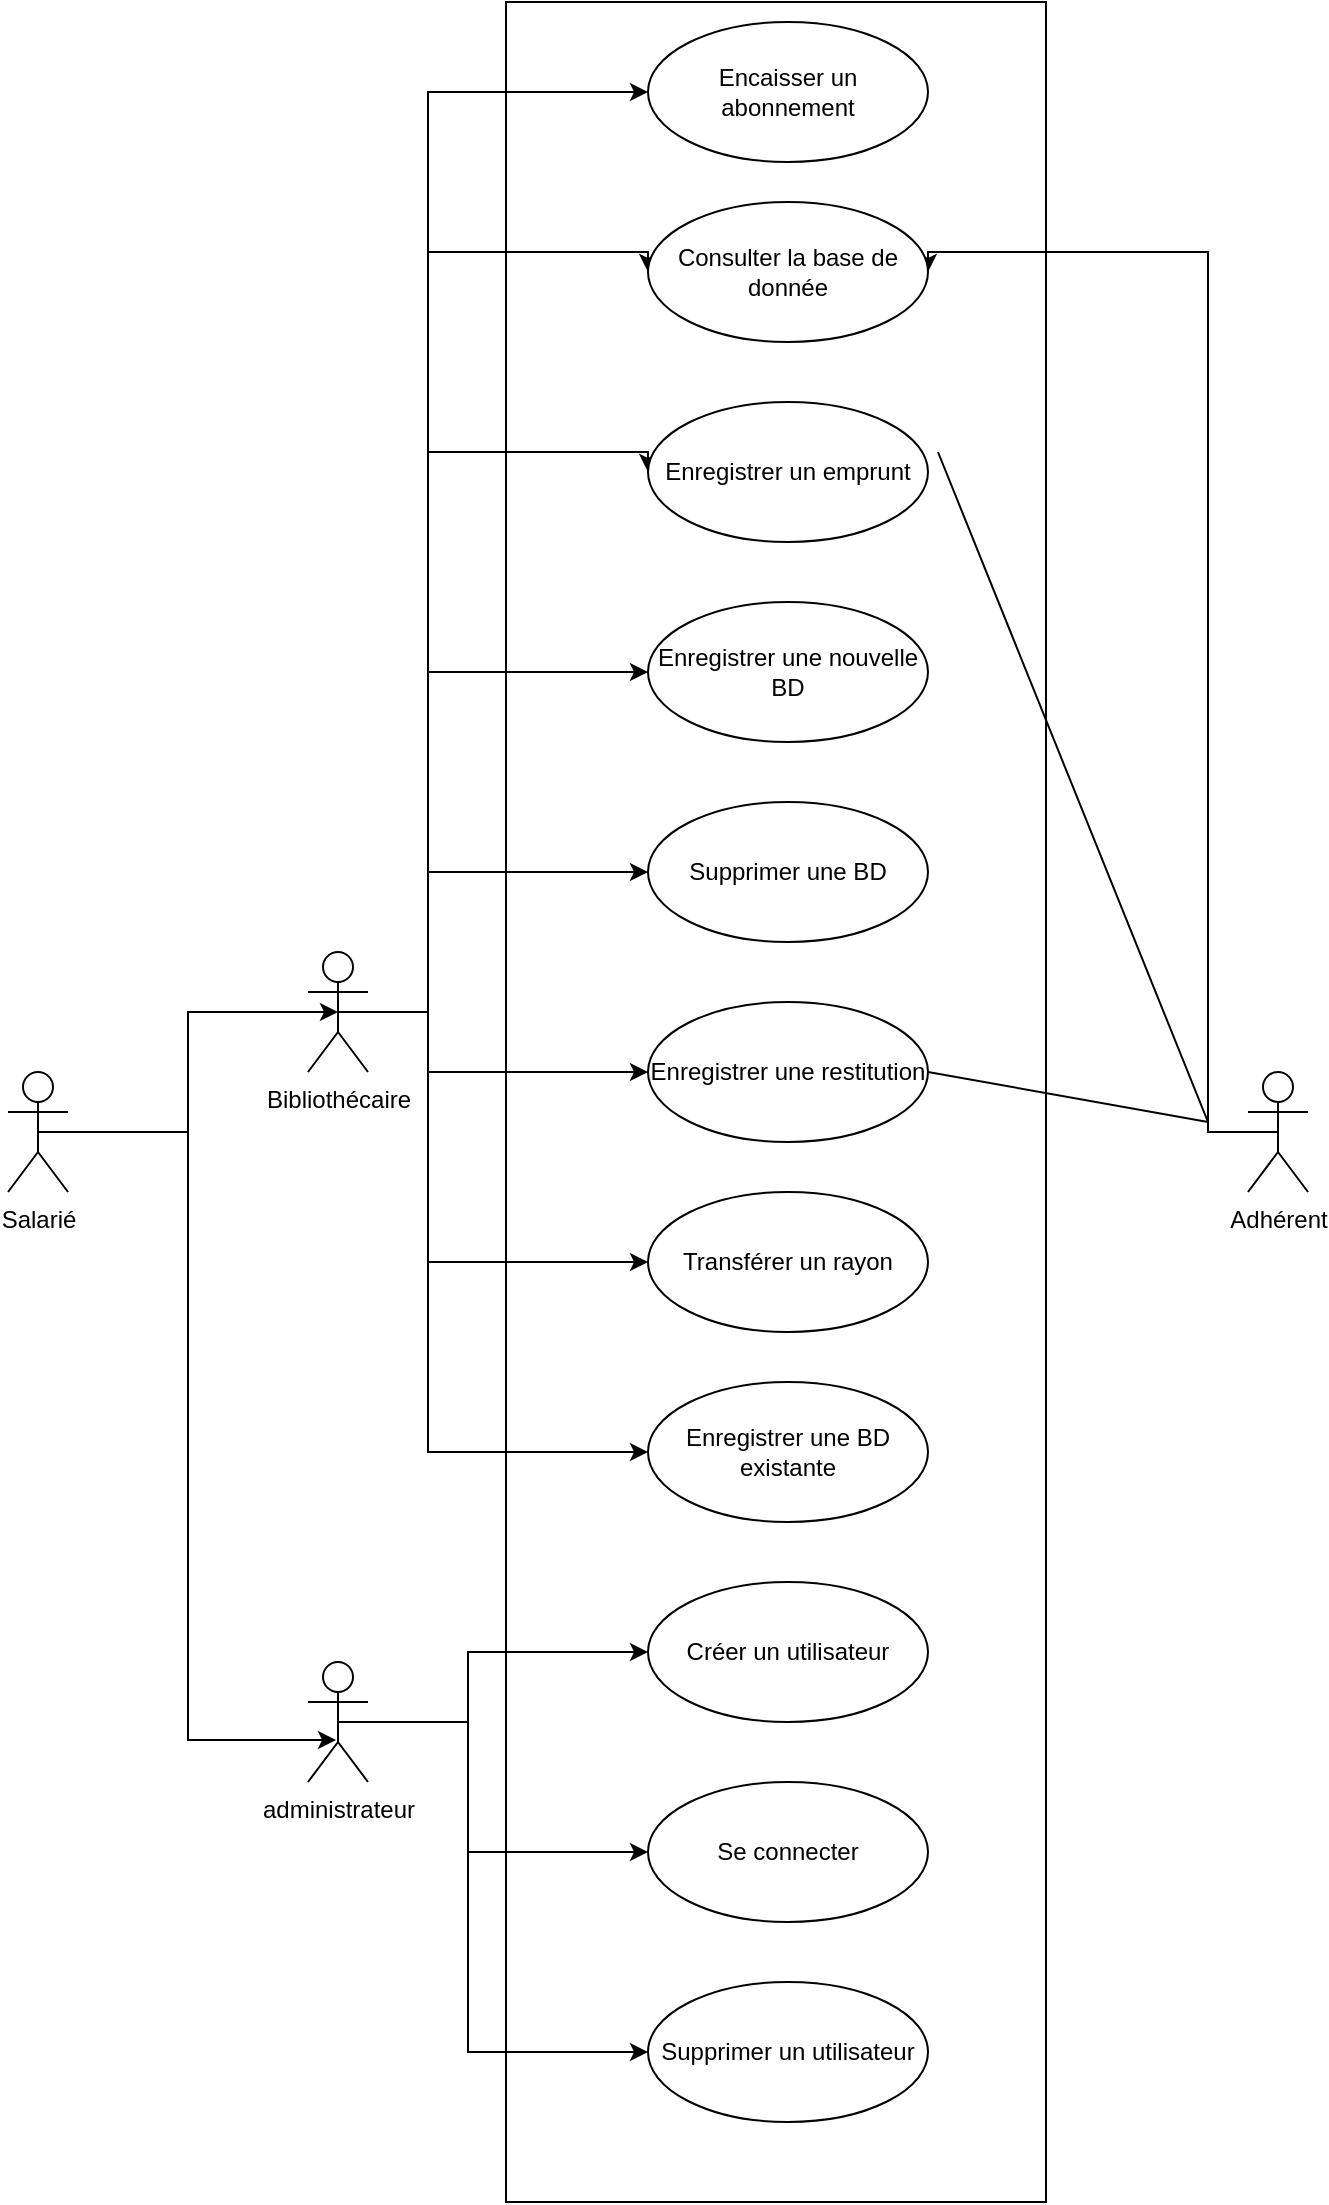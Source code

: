 <mxfile>
    <diagram id="nst7ozcH5xxoRsP0N_HO" name="Page-1">
        <mxGraphModel dx="1118" dy="1975" grid="1" gridSize="10" guides="1" tooltips="1" connect="1" arrows="1" fold="1" page="1" pageScale="1" pageWidth="827" pageHeight="1169" math="0" shadow="0">
            <root>
                <mxCell id="0"/>
                <mxCell id="1" parent="0"/>
                <mxCell id="9" value="" style="verticalLabelPosition=bottom;verticalAlign=top;html=1;shape=mxgraph.basic.rect;fillColor2=none;strokeWidth=1;size=20;indent=5;" parent="1" vertex="1">
                    <mxGeometry x="279" y="-10" width="270" height="1100" as="geometry"/>
                </mxCell>
                <mxCell id="37" style="edgeStyle=orthogonalEdgeStyle;rounded=0;orthogonalLoop=1;jettySize=auto;html=1;exitX=0.5;exitY=0.5;exitDx=0;exitDy=0;exitPerimeter=0;entryX=0.5;entryY=0.5;entryDx=0;entryDy=0;entryPerimeter=0;" parent="1" source="10" target="11" edge="1">
                    <mxGeometry relative="1" as="geometry"/>
                </mxCell>
                <mxCell id="38" style="edgeStyle=orthogonalEdgeStyle;rounded=0;orthogonalLoop=1;jettySize=auto;html=1;exitX=0.5;exitY=0.5;exitDx=0;exitDy=0;exitPerimeter=0;entryX=0.467;entryY=0.65;entryDx=0;entryDy=0;entryPerimeter=0;" parent="1" source="10" target="12" edge="1">
                    <mxGeometry relative="1" as="geometry">
                        <Array as="points">
                            <mxPoint x="120" y="555"/>
                            <mxPoint x="120" y="859"/>
                        </Array>
                    </mxGeometry>
                </mxCell>
                <mxCell id="10" value="Salarié" style="shape=umlActor;verticalLabelPosition=bottom;verticalAlign=top;html=1;" parent="1" vertex="1">
                    <mxGeometry x="30" y="525" width="30" height="60" as="geometry"/>
                </mxCell>
                <mxCell id="30" style="edgeStyle=orthogonalEdgeStyle;rounded=0;orthogonalLoop=1;jettySize=auto;html=1;exitX=0.5;exitY=0.5;exitDx=0;exitDy=0;exitPerimeter=0;entryX=0;entryY=0.5;entryDx=0;entryDy=0;" parent="1" source="11" target="20" edge="1">
                    <mxGeometry relative="1" as="geometry">
                        <Array as="points">
                            <mxPoint x="240" y="495"/>
                            <mxPoint x="240" y="115"/>
                        </Array>
                    </mxGeometry>
                </mxCell>
                <mxCell id="31" style="edgeStyle=orthogonalEdgeStyle;rounded=0;orthogonalLoop=1;jettySize=auto;html=1;exitX=0.5;exitY=0.5;exitDx=0;exitDy=0;exitPerimeter=0;entryX=0;entryY=0.5;entryDx=0;entryDy=0;" parent="1" source="11" target="19" edge="1">
                    <mxGeometry relative="1" as="geometry">
                        <Array as="points">
                            <mxPoint x="240" y="495"/>
                            <mxPoint x="240" y="215"/>
                        </Array>
                    </mxGeometry>
                </mxCell>
                <mxCell id="32" style="edgeStyle=orthogonalEdgeStyle;rounded=0;orthogonalLoop=1;jettySize=auto;html=1;exitX=0.5;exitY=0.5;exitDx=0;exitDy=0;exitPerimeter=0;entryX=0;entryY=0.5;entryDx=0;entryDy=0;" parent="1" source="11" target="14" edge="1">
                    <mxGeometry relative="1" as="geometry">
                        <Array as="points">
                            <mxPoint x="240" y="495"/>
                            <mxPoint x="240" y="325"/>
                        </Array>
                    </mxGeometry>
                </mxCell>
                <mxCell id="33" style="edgeStyle=orthogonalEdgeStyle;rounded=0;orthogonalLoop=1;jettySize=auto;html=1;exitX=0.5;exitY=0.5;exitDx=0;exitDy=0;exitPerimeter=0;entryX=0;entryY=0.5;entryDx=0;entryDy=0;" parent="1" source="11" target="15" edge="1">
                    <mxGeometry relative="1" as="geometry">
                        <Array as="points">
                            <mxPoint x="240" y="495"/>
                            <mxPoint x="240" y="425"/>
                        </Array>
                    </mxGeometry>
                </mxCell>
                <mxCell id="34" style="edgeStyle=orthogonalEdgeStyle;rounded=0;orthogonalLoop=1;jettySize=auto;html=1;exitX=0.5;exitY=0.5;exitDx=0;exitDy=0;exitPerimeter=0;" parent="1" source="11" target="16" edge="1">
                    <mxGeometry relative="1" as="geometry">
                        <Array as="points">
                            <mxPoint x="240" y="495"/>
                            <mxPoint x="240" y="525"/>
                        </Array>
                    </mxGeometry>
                </mxCell>
                <mxCell id="35" style="edgeStyle=orthogonalEdgeStyle;rounded=0;orthogonalLoop=1;jettySize=auto;html=1;exitX=0.5;exitY=0.5;exitDx=0;exitDy=0;exitPerimeter=0;entryX=0;entryY=0.5;entryDx=0;entryDy=0;" parent="1" source="11" target="21" edge="1">
                    <mxGeometry relative="1" as="geometry">
                        <Array as="points">
                            <mxPoint x="240" y="495"/>
                            <mxPoint x="240" y="620"/>
                        </Array>
                    </mxGeometry>
                </mxCell>
                <mxCell id="36" style="edgeStyle=orthogonalEdgeStyle;rounded=0;orthogonalLoop=1;jettySize=auto;html=1;exitX=0.5;exitY=0.5;exitDx=0;exitDy=0;exitPerimeter=0;entryX=0;entryY=0.5;entryDx=0;entryDy=0;" parent="1" source="11" target="24" edge="1">
                    <mxGeometry relative="1" as="geometry">
                        <Array as="points">
                            <mxPoint x="240" y="495"/>
                            <mxPoint x="240" y="715"/>
                        </Array>
                    </mxGeometry>
                </mxCell>
                <mxCell id="45" style="edgeStyle=orthogonalEdgeStyle;rounded=0;orthogonalLoop=1;jettySize=auto;html=1;exitX=0.5;exitY=0.5;exitDx=0;exitDy=0;exitPerimeter=0;entryX=0;entryY=0.5;entryDx=0;entryDy=0;" edge="1" parent="1" source="11" target="44">
                    <mxGeometry relative="1" as="geometry">
                        <Array as="points">
                            <mxPoint x="240" y="495"/>
                            <mxPoint x="240" y="35"/>
                        </Array>
                    </mxGeometry>
                </mxCell>
                <mxCell id="11" value="Bibliothécaire" style="shape=umlActor;verticalLabelPosition=bottom;verticalAlign=top;html=1;" parent="1" vertex="1">
                    <mxGeometry x="180" y="465" width="30" height="60" as="geometry"/>
                </mxCell>
                <mxCell id="27" style="edgeStyle=orthogonalEdgeStyle;rounded=0;orthogonalLoop=1;jettySize=auto;html=1;exitX=0.5;exitY=0.5;exitDx=0;exitDy=0;exitPerimeter=0;" parent="1" source="12" target="17" edge="1">
                    <mxGeometry relative="1" as="geometry">
                        <mxPoint x="200" y="850" as="sourcePoint"/>
                        <Array as="points">
                            <mxPoint x="260" y="850"/>
                            <mxPoint x="260" y="815"/>
                        </Array>
                    </mxGeometry>
                </mxCell>
                <mxCell id="28" style="edgeStyle=orthogonalEdgeStyle;rounded=0;orthogonalLoop=1;jettySize=auto;html=1;exitX=0.5;exitY=0.5;exitDx=0;exitDy=0;exitPerimeter=0;" parent="1" source="12" target="18" edge="1">
                    <mxGeometry relative="1" as="geometry">
                        <Array as="points">
                            <mxPoint x="260" y="850"/>
                            <mxPoint x="260" y="915"/>
                        </Array>
                    </mxGeometry>
                </mxCell>
                <mxCell id="29" style="edgeStyle=orthogonalEdgeStyle;rounded=0;orthogonalLoop=1;jettySize=auto;html=1;exitX=0.5;exitY=0.5;exitDx=0;exitDy=0;exitPerimeter=0;entryX=0;entryY=0.5;entryDx=0;entryDy=0;" parent="1" source="12" target="26" edge="1">
                    <mxGeometry relative="1" as="geometry">
                        <Array as="points">
                            <mxPoint x="260" y="850"/>
                            <mxPoint x="260" y="1015"/>
                        </Array>
                    </mxGeometry>
                </mxCell>
                <mxCell id="12" value="administrateur" style="shape=umlActor;verticalLabelPosition=bottom;verticalAlign=top;html=1;" parent="1" vertex="1">
                    <mxGeometry x="180" y="820" width="30" height="60" as="geometry"/>
                </mxCell>
                <mxCell id="39" style="edgeStyle=orthogonalEdgeStyle;rounded=0;orthogonalLoop=1;jettySize=auto;html=1;exitX=0.5;exitY=0.5;exitDx=0;exitDy=0;exitPerimeter=0;entryX=1;entryY=0.5;entryDx=0;entryDy=0;" parent="1" source="13" target="20" edge="1">
                    <mxGeometry relative="1" as="geometry">
                        <Array as="points">
                            <mxPoint x="630" y="555"/>
                            <mxPoint x="630" y="115"/>
                        </Array>
                    </mxGeometry>
                </mxCell>
                <mxCell id="13" value="Adhérent&lt;br&gt;" style="shape=umlActor;verticalLabelPosition=bottom;verticalAlign=top;html=1;" parent="1" vertex="1">
                    <mxGeometry x="650" y="525" width="30" height="60" as="geometry"/>
                </mxCell>
                <mxCell id="14" value="Enregistrer une nouvelle BD" style="ellipse;whiteSpace=wrap;html=1;" parent="1" vertex="1">
                    <mxGeometry x="350" y="290" width="140" height="70" as="geometry"/>
                </mxCell>
                <mxCell id="15" value="Supprimer une BD" style="ellipse;whiteSpace=wrap;html=1;" parent="1" vertex="1">
                    <mxGeometry x="350" y="390" width="140" height="70" as="geometry"/>
                </mxCell>
                <mxCell id="16" value="Enregistrer une restitution" style="ellipse;whiteSpace=wrap;html=1;" parent="1" vertex="1">
                    <mxGeometry x="350" y="490" width="140" height="70" as="geometry"/>
                </mxCell>
                <mxCell id="17" value="Créer un utilisateur" style="ellipse;whiteSpace=wrap;html=1;" parent="1" vertex="1">
                    <mxGeometry x="350" y="780" width="140" height="70" as="geometry"/>
                </mxCell>
                <mxCell id="18" value="Se connecter" style="ellipse;whiteSpace=wrap;html=1;" parent="1" vertex="1">
                    <mxGeometry x="350" y="880" width="140" height="70" as="geometry"/>
                </mxCell>
                <mxCell id="19" value="Enregistrer un emprunt" style="ellipse;whiteSpace=wrap;html=1;" parent="1" vertex="1">
                    <mxGeometry x="350" y="190" width="140" height="70" as="geometry"/>
                </mxCell>
                <mxCell id="20" value="Consulter la base de donnée" style="ellipse;whiteSpace=wrap;html=1;" parent="1" vertex="1">
                    <mxGeometry x="350" y="90" width="140" height="70" as="geometry"/>
                </mxCell>
                <mxCell id="21" value="Transférer un rayon" style="ellipse;whiteSpace=wrap;html=1;" parent="1" vertex="1">
                    <mxGeometry x="350" y="585" width="140" height="70" as="geometry"/>
                </mxCell>
                <mxCell id="24" value="Enregistrer une BD existante" style="ellipse;whiteSpace=wrap;html=1;" parent="1" vertex="1">
                    <mxGeometry x="350" y="680" width="140" height="70" as="geometry"/>
                </mxCell>
                <mxCell id="26" value="Supprimer un utilisateur" style="ellipse;whiteSpace=wrap;html=1;" parent="1" vertex="1">
                    <mxGeometry x="350" y="980" width="140" height="70" as="geometry"/>
                </mxCell>
                <mxCell id="42" value="" style="endArrow=none;html=1;" parent="1" edge="1">
                    <mxGeometry width="50" height="50" relative="1" as="geometry">
                        <mxPoint x="495" y="215" as="sourcePoint"/>
                        <mxPoint x="630" y="550" as="targetPoint"/>
                    </mxGeometry>
                </mxCell>
                <mxCell id="43" value="" style="endArrow=none;html=1;exitX=1;exitY=0.5;exitDx=0;exitDy=0;" parent="1" source="16" edge="1">
                    <mxGeometry width="50" height="50" relative="1" as="geometry">
                        <mxPoint x="580" y="620" as="sourcePoint"/>
                        <mxPoint x="630" y="550" as="targetPoint"/>
                    </mxGeometry>
                </mxCell>
                <mxCell id="44" value="Encaisser un abonnement" style="ellipse;whiteSpace=wrap;html=1;" vertex="1" parent="1">
                    <mxGeometry x="350" width="140" height="70" as="geometry"/>
                </mxCell>
            </root>
        </mxGraphModel>
    </diagram>
</mxfile>